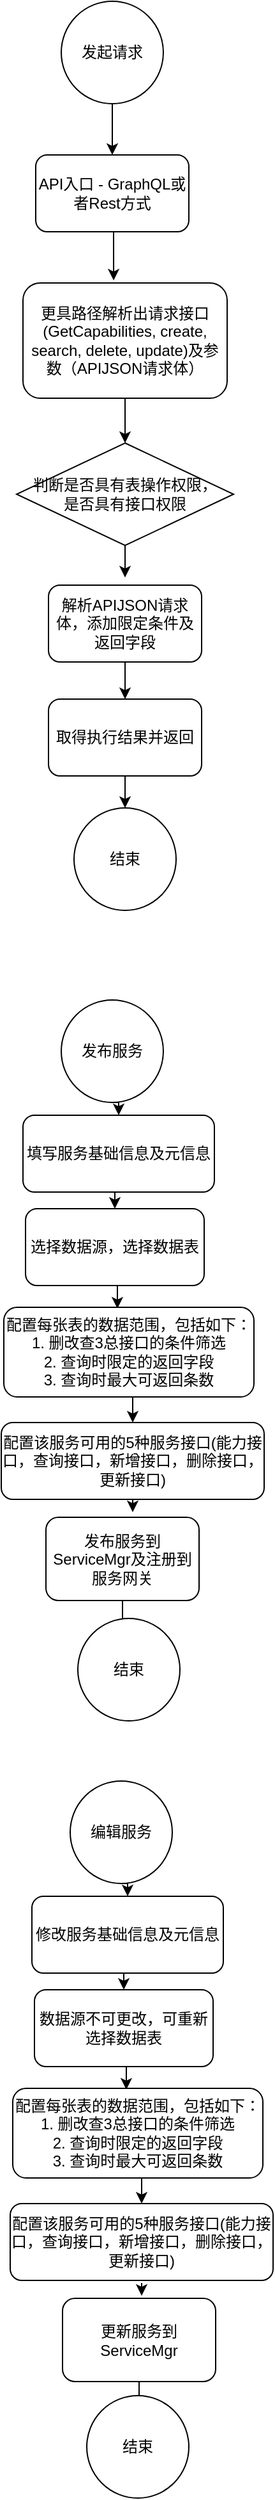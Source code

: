 <mxfile version="15.0.3" type="github">
  <diagram id="Azr3QgY3xA-p8xiYQ3sX" name="Page-1">
    <mxGraphModel dx="1422" dy="772" grid="1" gridSize="10" guides="1" tooltips="1" connect="1" arrows="1" fold="1" page="1" pageScale="1" pageWidth="827" pageHeight="1169" math="0" shadow="0">
      <root>
        <mxCell id="0" />
        <mxCell id="1" parent="0" />
        <mxCell id="SXKaWJWVj0e1lVPPqoLG-8" style="edgeStyle=orthogonalEdgeStyle;rounded=0;orthogonalLoop=1;jettySize=auto;html=1;exitX=0.5;exitY=1;exitDx=0;exitDy=0;entryX=0.5;entryY=0;entryDx=0;entryDy=0;" edge="1" parent="1" source="SXKaWJWVj0e1lVPPqoLG-1" target="SXKaWJWVj0e1lVPPqoLG-2">
          <mxGeometry relative="1" as="geometry" />
        </mxCell>
        <mxCell id="SXKaWJWVj0e1lVPPqoLG-1" value="发起请求" style="ellipse;whiteSpace=wrap;html=1;aspect=fixed;" vertex="1" parent="1">
          <mxGeometry x="380" y="40" width="80" height="80" as="geometry" />
        </mxCell>
        <mxCell id="SXKaWJWVj0e1lVPPqoLG-9" style="edgeStyle=orthogonalEdgeStyle;rounded=0;orthogonalLoop=1;jettySize=auto;html=1;exitX=0.5;exitY=1;exitDx=0;exitDy=0;entryX=0.444;entryY=-0.022;entryDx=0;entryDy=0;entryPerimeter=0;" edge="1" parent="1" source="SXKaWJWVj0e1lVPPqoLG-2" target="SXKaWJWVj0e1lVPPqoLG-3">
          <mxGeometry relative="1" as="geometry" />
        </mxCell>
        <mxCell id="SXKaWJWVj0e1lVPPqoLG-2" value="API入口 - GraphQL或者Rest方式" style="rounded=1;whiteSpace=wrap;html=1;" vertex="1" parent="1">
          <mxGeometry x="360" y="160" width="120" height="60" as="geometry" />
        </mxCell>
        <mxCell id="SXKaWJWVj0e1lVPPqoLG-10" style="edgeStyle=orthogonalEdgeStyle;rounded=0;orthogonalLoop=1;jettySize=auto;html=1;exitX=0.5;exitY=1;exitDx=0;exitDy=0;entryX=0.5;entryY=0;entryDx=0;entryDy=0;" edge="1" parent="1" source="SXKaWJWVj0e1lVPPqoLG-3" target="SXKaWJWVj0e1lVPPqoLG-5">
          <mxGeometry relative="1" as="geometry" />
        </mxCell>
        <mxCell id="SXKaWJWVj0e1lVPPqoLG-3" value="更具路径解析出请求接口(GetCapabilities, create, search, delete, update)及参数（APIJSON请求体）" style="rounded=1;whiteSpace=wrap;html=1;" vertex="1" parent="1">
          <mxGeometry x="350" y="260" width="160" height="90" as="geometry" />
        </mxCell>
        <mxCell id="SXKaWJWVj0e1lVPPqoLG-11" style="edgeStyle=orthogonalEdgeStyle;rounded=0;orthogonalLoop=1;jettySize=auto;html=1;exitX=0.5;exitY=1;exitDx=0;exitDy=0;" edge="1" parent="1" source="SXKaWJWVj0e1lVPPqoLG-5">
          <mxGeometry relative="1" as="geometry">
            <mxPoint x="430" y="490" as="targetPoint" />
          </mxGeometry>
        </mxCell>
        <mxCell id="SXKaWJWVj0e1lVPPqoLG-5" value="&lt;span&gt;判断&lt;/span&gt;是否具有表操作权限，&lt;span&gt;&lt;br&gt;是否具有接口权限&lt;/span&gt;" style="rhombus;whiteSpace=wrap;html=1;" vertex="1" parent="1">
          <mxGeometry x="345" y="385" width="170" height="80" as="geometry" />
        </mxCell>
        <mxCell id="SXKaWJWVj0e1lVPPqoLG-12" style="edgeStyle=orthogonalEdgeStyle;rounded=0;orthogonalLoop=1;jettySize=auto;html=1;exitX=0.5;exitY=1;exitDx=0;exitDy=0;entryX=0.5;entryY=0;entryDx=0;entryDy=0;" edge="1" parent="1" source="SXKaWJWVj0e1lVPPqoLG-6" target="SXKaWJWVj0e1lVPPqoLG-7">
          <mxGeometry relative="1" as="geometry" />
        </mxCell>
        <mxCell id="SXKaWJWVj0e1lVPPqoLG-6" value="解析APIJSON请求体，添加限定条件及返回字段" style="rounded=1;whiteSpace=wrap;html=1;" vertex="1" parent="1">
          <mxGeometry x="370" y="496" width="120" height="60" as="geometry" />
        </mxCell>
        <mxCell id="SXKaWJWVj0e1lVPPqoLG-14" style="edgeStyle=orthogonalEdgeStyle;rounded=0;orthogonalLoop=1;jettySize=auto;html=1;exitX=0.5;exitY=1;exitDx=0;exitDy=0;entryX=0.5;entryY=0;entryDx=0;entryDy=0;" edge="1" parent="1" source="SXKaWJWVj0e1lVPPqoLG-7" target="SXKaWJWVj0e1lVPPqoLG-13">
          <mxGeometry relative="1" as="geometry" />
        </mxCell>
        <mxCell id="SXKaWJWVj0e1lVPPqoLG-7" value="取得执行结果并返回" style="rounded=1;whiteSpace=wrap;html=1;" vertex="1" parent="1">
          <mxGeometry x="370" y="585" width="120" height="60" as="geometry" />
        </mxCell>
        <mxCell id="SXKaWJWVj0e1lVPPqoLG-13" value="结束" style="ellipse;whiteSpace=wrap;html=1;aspect=fixed;" vertex="1" parent="1">
          <mxGeometry x="390" y="670" width="80" height="80" as="geometry" />
        </mxCell>
        <mxCell id="SXKaWJWVj0e1lVPPqoLG-25" style="edgeStyle=orthogonalEdgeStyle;rounded=0;orthogonalLoop=1;jettySize=auto;html=1;exitX=0.5;exitY=1;exitDx=0;exitDy=0;entryX=0.5;entryY=0;entryDx=0;entryDy=0;shadow=0;" edge="1" parent="1" source="SXKaWJWVj0e1lVPPqoLG-16" target="SXKaWJWVj0e1lVPPqoLG-23">
          <mxGeometry relative="1" as="geometry" />
        </mxCell>
        <mxCell id="SXKaWJWVj0e1lVPPqoLG-16" value="发布服务" style="ellipse;whiteSpace=wrap;html=1;aspect=fixed;shadow=0;" vertex="1" parent="1">
          <mxGeometry x="380" y="820" width="80" height="80" as="geometry" />
        </mxCell>
        <mxCell id="SXKaWJWVj0e1lVPPqoLG-27" style="edgeStyle=orthogonalEdgeStyle;rounded=0;orthogonalLoop=1;jettySize=auto;html=1;exitX=0.5;exitY=1;exitDx=0;exitDy=0;entryX=0.454;entryY=0.014;entryDx=0;entryDy=0;entryPerimeter=0;shadow=0;" edge="1" parent="1" source="SXKaWJWVj0e1lVPPqoLG-17" target="SXKaWJWVj0e1lVPPqoLG-20">
          <mxGeometry relative="1" as="geometry" />
        </mxCell>
        <mxCell id="SXKaWJWVj0e1lVPPqoLG-17" value="选择数据源，选择数据表" style="rounded=1;whiteSpace=wrap;html=1;shadow=0;" vertex="1" parent="1">
          <mxGeometry x="352" y="983" width="140" height="60" as="geometry" />
        </mxCell>
        <mxCell id="SXKaWJWVj0e1lVPPqoLG-28" style="edgeStyle=orthogonalEdgeStyle;rounded=0;orthogonalLoop=1;jettySize=auto;html=1;exitX=0.5;exitY=1;exitDx=0;exitDy=0;entryX=0.5;entryY=0;entryDx=0;entryDy=0;shadow=0;" edge="1" parent="1" source="SXKaWJWVj0e1lVPPqoLG-20" target="SXKaWJWVj0e1lVPPqoLG-21">
          <mxGeometry relative="1" as="geometry" />
        </mxCell>
        <mxCell id="SXKaWJWVj0e1lVPPqoLG-20" value="配置每张表的数据范围，包括如下：&lt;br&gt;1. 删改查3总接口的条件筛选&lt;br&gt;2. 查询时限定的返回字段&lt;br&gt;3. 查询时最大可返回条数" style="rounded=1;whiteSpace=wrap;html=1;shadow=0;" vertex="1" parent="1">
          <mxGeometry x="335" y="1060" width="196" height="70" as="geometry" />
        </mxCell>
        <mxCell id="SXKaWJWVj0e1lVPPqoLG-29" style="edgeStyle=orthogonalEdgeStyle;rounded=0;orthogonalLoop=1;jettySize=auto;html=1;exitX=0.5;exitY=1;exitDx=0;exitDy=0;shadow=0;" edge="1" parent="1" source="SXKaWJWVj0e1lVPPqoLG-21">
          <mxGeometry relative="1" as="geometry">
            <mxPoint x="436" y="1220" as="targetPoint" />
          </mxGeometry>
        </mxCell>
        <mxCell id="SXKaWJWVj0e1lVPPqoLG-21" value="配置该服务可用的5种服务接口(能力接口，查询接口，新增接口，删除接口，更新接口)" style="rounded=1;whiteSpace=wrap;html=1;shadow=0;" vertex="1" parent="1">
          <mxGeometry x="333" y="1150" width="206" height="60" as="geometry" />
        </mxCell>
        <mxCell id="SXKaWJWVj0e1lVPPqoLG-30" style="edgeStyle=orthogonalEdgeStyle;rounded=0;orthogonalLoop=1;jettySize=auto;html=1;entryX=0.5;entryY=0;entryDx=0;entryDy=0;shadow=0;" edge="1" parent="1" source="SXKaWJWVj0e1lVPPqoLG-22" target="SXKaWJWVj0e1lVPPqoLG-24">
          <mxGeometry relative="1" as="geometry" />
        </mxCell>
        <mxCell id="SXKaWJWVj0e1lVPPqoLG-22" value="发布服务到ServiceMgr及注册到服务网关" style="rounded=1;whiteSpace=wrap;html=1;shadow=0;" vertex="1" parent="1">
          <mxGeometry x="368" y="1224" width="120" height="65" as="geometry" />
        </mxCell>
        <mxCell id="SXKaWJWVj0e1lVPPqoLG-26" style="edgeStyle=orthogonalEdgeStyle;rounded=0;orthogonalLoop=1;jettySize=auto;html=1;exitX=0.5;exitY=1;exitDx=0;exitDy=0;entryX=0.5;entryY=0;entryDx=0;entryDy=0;shadow=0;" edge="1" parent="1" source="SXKaWJWVj0e1lVPPqoLG-23" target="SXKaWJWVj0e1lVPPqoLG-17">
          <mxGeometry relative="1" as="geometry" />
        </mxCell>
        <mxCell id="SXKaWJWVj0e1lVPPqoLG-23" value="填写服务基础信息及元信息" style="rounded=1;whiteSpace=wrap;html=1;shadow=0;" vertex="1" parent="1">
          <mxGeometry x="350" y="910" width="150" height="60" as="geometry" />
        </mxCell>
        <mxCell id="SXKaWJWVj0e1lVPPqoLG-24" value="结束" style="ellipse;whiteSpace=wrap;html=1;aspect=fixed;shadow=0;" vertex="1" parent="1">
          <mxGeometry x="393" y="1303" width="80" height="80" as="geometry" />
        </mxCell>
        <mxCell id="SXKaWJWVj0e1lVPPqoLG-31" style="edgeStyle=orthogonalEdgeStyle;rounded=0;orthogonalLoop=1;jettySize=auto;html=1;exitX=0.5;exitY=1;exitDx=0;exitDy=0;entryX=0.5;entryY=0;entryDx=0;entryDy=0;shadow=0;" edge="1" parent="1" source="SXKaWJWVj0e1lVPPqoLG-32" target="SXKaWJWVj0e1lVPPqoLG-42">
          <mxGeometry relative="1" as="geometry" />
        </mxCell>
        <mxCell id="SXKaWJWVj0e1lVPPqoLG-32" value="编辑服务" style="ellipse;whiteSpace=wrap;html=1;aspect=fixed;shadow=0;" vertex="1" parent="1">
          <mxGeometry x="387" y="1430" width="80" height="80" as="geometry" />
        </mxCell>
        <mxCell id="SXKaWJWVj0e1lVPPqoLG-33" style="edgeStyle=orthogonalEdgeStyle;rounded=0;orthogonalLoop=1;jettySize=auto;html=1;exitX=0.5;exitY=1;exitDx=0;exitDy=0;entryX=0.454;entryY=0.014;entryDx=0;entryDy=0;entryPerimeter=0;shadow=0;" edge="1" parent="1" source="SXKaWJWVj0e1lVPPqoLG-34" target="SXKaWJWVj0e1lVPPqoLG-36">
          <mxGeometry relative="1" as="geometry" />
        </mxCell>
        <mxCell id="SXKaWJWVj0e1lVPPqoLG-34" value="数据源不可更改，可重新选择数据表" style="rounded=1;whiteSpace=wrap;html=1;shadow=0;" vertex="1" parent="1">
          <mxGeometry x="359" y="1593" width="140" height="60" as="geometry" />
        </mxCell>
        <mxCell id="SXKaWJWVj0e1lVPPqoLG-35" style="edgeStyle=orthogonalEdgeStyle;rounded=0;orthogonalLoop=1;jettySize=auto;html=1;exitX=0.5;exitY=1;exitDx=0;exitDy=0;entryX=0.5;entryY=0;entryDx=0;entryDy=0;shadow=0;" edge="1" parent="1" source="SXKaWJWVj0e1lVPPqoLG-36" target="SXKaWJWVj0e1lVPPqoLG-38">
          <mxGeometry relative="1" as="geometry" />
        </mxCell>
        <mxCell id="SXKaWJWVj0e1lVPPqoLG-36" value="配置每张表的数据范围，包括如下：&lt;br&gt;1. 删改查3总接口的条件筛选&lt;br&gt;2. 查询时限定的返回字段&lt;br&gt;3. 查询时最大可返回条数" style="rounded=1;whiteSpace=wrap;html=1;shadow=0;" vertex="1" parent="1">
          <mxGeometry x="342" y="1670" width="196" height="70" as="geometry" />
        </mxCell>
        <mxCell id="SXKaWJWVj0e1lVPPqoLG-37" style="edgeStyle=orthogonalEdgeStyle;rounded=0;orthogonalLoop=1;jettySize=auto;html=1;exitX=0.5;exitY=1;exitDx=0;exitDy=0;shadow=0;" edge="1" parent="1">
          <mxGeometry relative="1" as="geometry">
            <mxPoint x="443" y="1832" as="targetPoint" />
            <mxPoint x="443" y="1822" as="sourcePoint" />
          </mxGeometry>
        </mxCell>
        <mxCell id="SXKaWJWVj0e1lVPPqoLG-38" value="配置该服务可用的5种服务接口(能力接口，查询接口，新增接口，删除接口，更新接口)" style="rounded=1;whiteSpace=wrap;html=1;shadow=0;" vertex="1" parent="1">
          <mxGeometry x="340" y="1760" width="206" height="60" as="geometry" />
        </mxCell>
        <mxCell id="SXKaWJWVj0e1lVPPqoLG-39" style="edgeStyle=orthogonalEdgeStyle;rounded=0;orthogonalLoop=1;jettySize=auto;html=1;entryX=0.5;entryY=0;entryDx=0;entryDy=0;shadow=0;" edge="1" parent="1" source="SXKaWJWVj0e1lVPPqoLG-40" target="SXKaWJWVj0e1lVPPqoLG-43">
          <mxGeometry relative="1" as="geometry" />
        </mxCell>
        <mxCell id="SXKaWJWVj0e1lVPPqoLG-40" value="更新服务到ServiceMgr" style="rounded=1;whiteSpace=wrap;html=1;shadow=0;" vertex="1" parent="1">
          <mxGeometry x="381" y="1834" width="120" height="65" as="geometry" />
        </mxCell>
        <mxCell id="SXKaWJWVj0e1lVPPqoLG-41" style="edgeStyle=orthogonalEdgeStyle;rounded=0;orthogonalLoop=1;jettySize=auto;html=1;exitX=0.5;exitY=1;exitDx=0;exitDy=0;entryX=0.5;entryY=0;entryDx=0;entryDy=0;shadow=0;" edge="1" parent="1" source="SXKaWJWVj0e1lVPPqoLG-42" target="SXKaWJWVj0e1lVPPqoLG-34">
          <mxGeometry relative="1" as="geometry" />
        </mxCell>
        <mxCell id="SXKaWJWVj0e1lVPPqoLG-42" value="修改服务基础信息及元信息" style="rounded=1;whiteSpace=wrap;html=1;shadow=0;" vertex="1" parent="1">
          <mxGeometry x="357" y="1520" width="150" height="60" as="geometry" />
        </mxCell>
        <mxCell id="SXKaWJWVj0e1lVPPqoLG-43" value="结束" style="ellipse;whiteSpace=wrap;html=1;aspect=fixed;shadow=0;" vertex="1" parent="1">
          <mxGeometry x="400" y="1910" width="80" height="80" as="geometry" />
        </mxCell>
      </root>
    </mxGraphModel>
  </diagram>
</mxfile>
